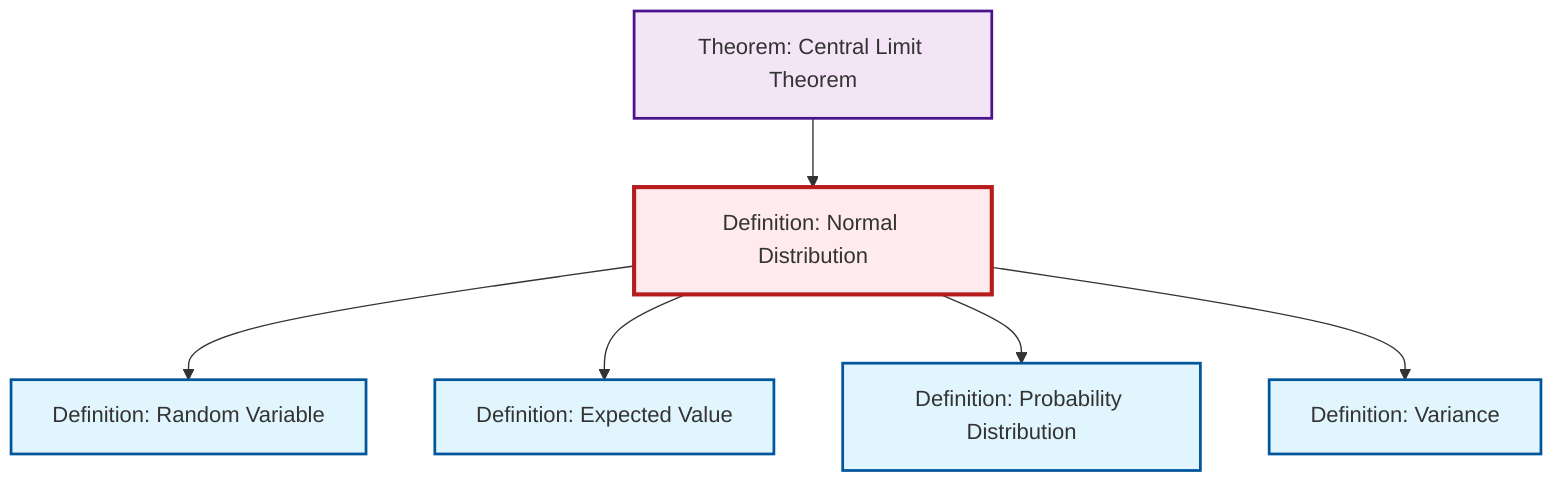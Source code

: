 graph TD
    classDef definition fill:#e1f5fe,stroke:#01579b,stroke-width:2px
    classDef theorem fill:#f3e5f5,stroke:#4a148c,stroke-width:2px
    classDef axiom fill:#fff3e0,stroke:#e65100,stroke-width:2px
    classDef example fill:#e8f5e9,stroke:#1b5e20,stroke-width:2px
    classDef current fill:#ffebee,stroke:#b71c1c,stroke-width:3px
    thm-central-limit["Theorem: Central Limit Theorem"]:::theorem
    def-probability-distribution["Definition: Probability Distribution"]:::definition
    def-expectation["Definition: Expected Value"]:::definition
    def-normal-distribution["Definition: Normal Distribution"]:::definition
    def-variance["Definition: Variance"]:::definition
    def-random-variable["Definition: Random Variable"]:::definition
    def-normal-distribution --> def-random-variable
    thm-central-limit --> def-normal-distribution
    def-normal-distribution --> def-expectation
    def-normal-distribution --> def-probability-distribution
    def-normal-distribution --> def-variance
    class def-normal-distribution current